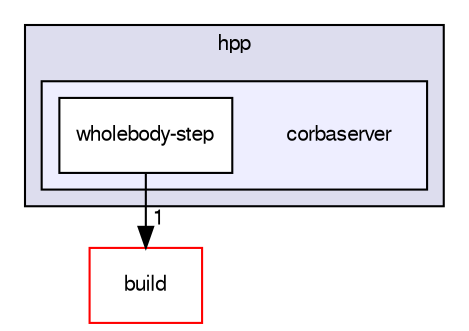digraph "corbaserver" {
  compound=true
  node [ fontsize="10", fontname="FreeSans"];
  edge [ labelfontsize="10", labelfontname="FreeSans"];
  subgraph clusterdir_766a2b2ecef16448f861b8cf84e3a157 {
    graph [ bgcolor="#ddddee", pencolor="black", label="hpp" fontname="FreeSans", fontsize="10", URL="dir_766a2b2ecef16448f861b8cf84e3a157.html"]
  subgraph clusterdir_b4d1a845b7d187eff587f84b36cf4f45 {
    graph [ bgcolor="#eeeeff", pencolor="black", label="" URL="dir_b4d1a845b7d187eff587f84b36cf4f45.html"];
    dir_b4d1a845b7d187eff587f84b36cf4f45 [shape=plaintext label="corbaserver"];
    dir_8b456e0baa22d6d2d0c5fa75c2e77425 [shape=box label="wholebody-step" color="black" fillcolor="white" style="filled" URL="dir_8b456e0baa22d6d2d0c5fa75c2e77425.html"];
  }
  }
  dir_4fef79e7177ba769987a8da36c892c5f [shape=box label="build" fillcolor="white" style="filled" color="red" URL="dir_4fef79e7177ba769987a8da36c892c5f.html"];
  dir_8b456e0baa22d6d2d0c5fa75c2e77425->dir_4fef79e7177ba769987a8da36c892c5f [headlabel="1", labeldistance=1.5 headhref="dir_000008_000000.html"];
}
